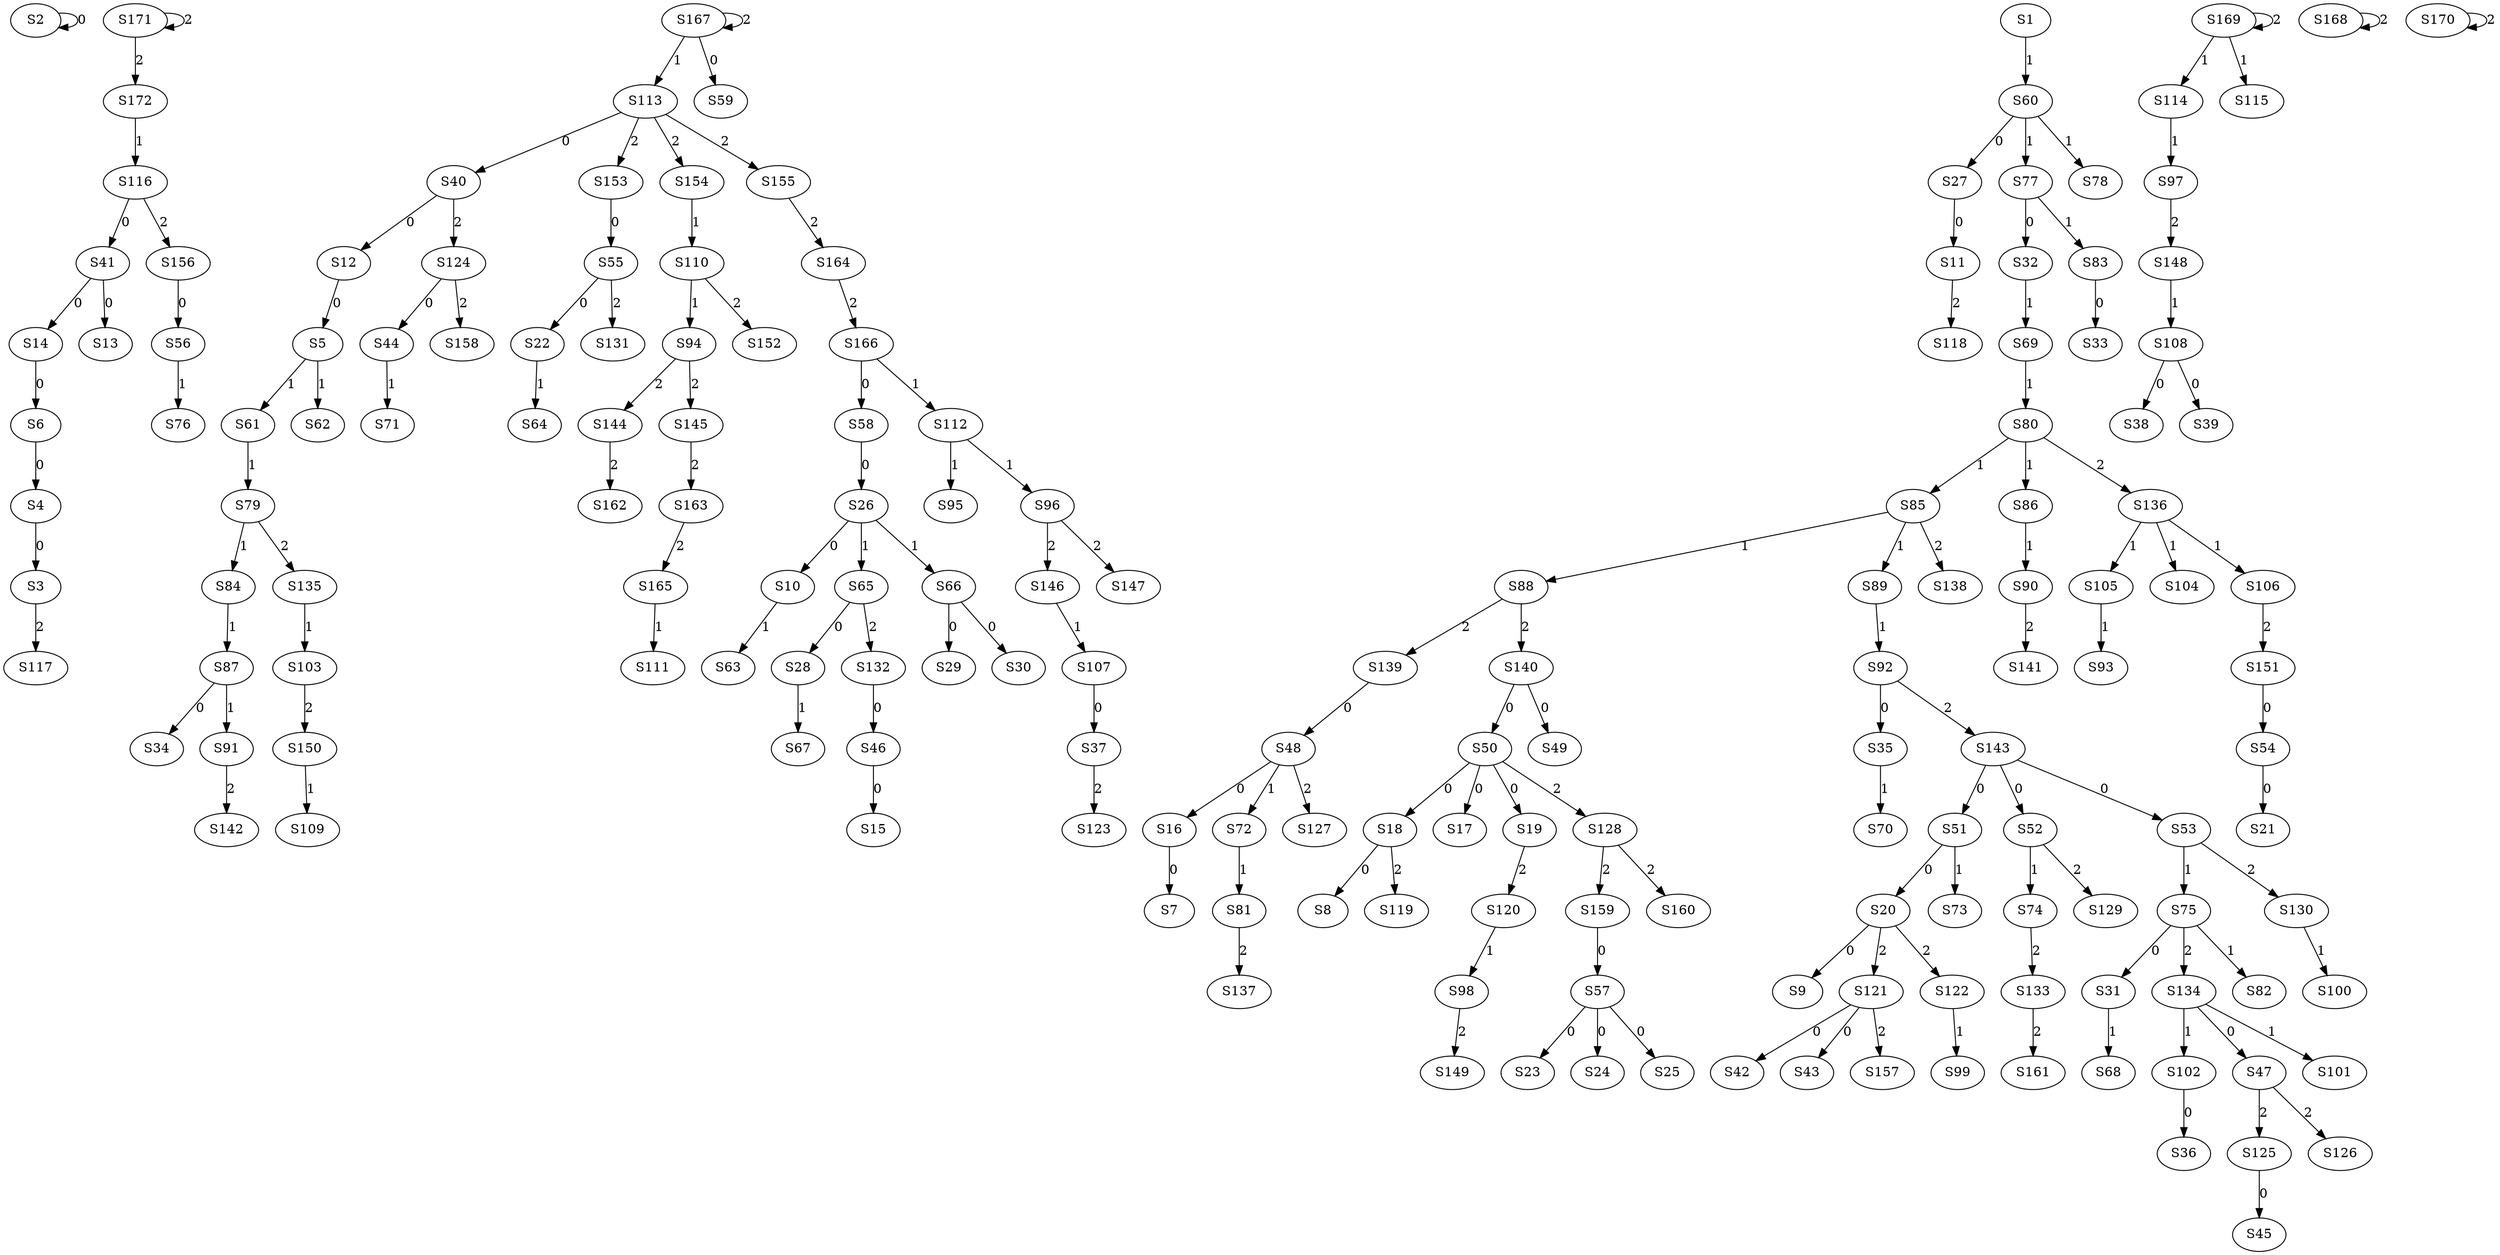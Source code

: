 strict digraph {
	S2 -> S2 [ label = 0 ];
	S4 -> S3 [ label = 0 ];
	S6 -> S4 [ label = 0 ];
	S12 -> S5 [ label = 0 ];
	S14 -> S6 [ label = 0 ];
	S16 -> S7 [ label = 0 ];
	S18 -> S8 [ label = 0 ];
	S20 -> S9 [ label = 0 ];
	S26 -> S10 [ label = 0 ];
	S27 -> S11 [ label = 0 ];
	S40 -> S12 [ label = 0 ];
	S41 -> S13 [ label = 0 ];
	S41 -> S14 [ label = 0 ];
	S46 -> S15 [ label = 0 ];
	S48 -> S16 [ label = 0 ];
	S50 -> S17 [ label = 0 ];
	S50 -> S18 [ label = 0 ];
	S50 -> S19 [ label = 0 ];
	S51 -> S20 [ label = 0 ];
	S54 -> S21 [ label = 0 ];
	S55 -> S22 [ label = 0 ];
	S57 -> S23 [ label = 0 ];
	S57 -> S24 [ label = 0 ];
	S57 -> S25 [ label = 0 ];
	S58 -> S26 [ label = 0 ];
	S60 -> S27 [ label = 0 ];
	S65 -> S28 [ label = 0 ];
	S66 -> S29 [ label = 0 ];
	S66 -> S30 [ label = 0 ];
	S75 -> S31 [ label = 0 ];
	S77 -> S32 [ label = 0 ];
	S83 -> S33 [ label = 0 ];
	S87 -> S34 [ label = 0 ];
	S92 -> S35 [ label = 0 ];
	S102 -> S36 [ label = 0 ];
	S107 -> S37 [ label = 0 ];
	S108 -> S38 [ label = 0 ];
	S108 -> S39 [ label = 0 ];
	S113 -> S40 [ label = 0 ];
	S116 -> S41 [ label = 0 ];
	S121 -> S42 [ label = 0 ];
	S121 -> S43 [ label = 0 ];
	S124 -> S44 [ label = 0 ];
	S125 -> S45 [ label = 0 ];
	S132 -> S46 [ label = 0 ];
	S134 -> S47 [ label = 0 ];
	S139 -> S48 [ label = 0 ];
	S140 -> S49 [ label = 0 ];
	S140 -> S50 [ label = 0 ];
	S143 -> S51 [ label = 0 ];
	S143 -> S52 [ label = 0 ];
	S143 -> S53 [ label = 0 ];
	S151 -> S54 [ label = 0 ];
	S153 -> S55 [ label = 0 ];
	S156 -> S56 [ label = 0 ];
	S159 -> S57 [ label = 0 ];
	S166 -> S58 [ label = 0 ];
	S167 -> S59 [ label = 0 ];
	S1 -> S60 [ label = 1 ];
	S5 -> S61 [ label = 1 ];
	S5 -> S62 [ label = 1 ];
	S10 -> S63 [ label = 1 ];
	S22 -> S64 [ label = 1 ];
	S26 -> S65 [ label = 1 ];
	S26 -> S66 [ label = 1 ];
	S28 -> S67 [ label = 1 ];
	S31 -> S68 [ label = 1 ];
	S32 -> S69 [ label = 1 ];
	S35 -> S70 [ label = 1 ];
	S44 -> S71 [ label = 1 ];
	S48 -> S72 [ label = 1 ];
	S51 -> S73 [ label = 1 ];
	S52 -> S74 [ label = 1 ];
	S53 -> S75 [ label = 1 ];
	S56 -> S76 [ label = 1 ];
	S60 -> S77 [ label = 1 ];
	S60 -> S78 [ label = 1 ];
	S61 -> S79 [ label = 1 ];
	S69 -> S80 [ label = 1 ];
	S72 -> S81 [ label = 1 ];
	S75 -> S82 [ label = 1 ];
	S77 -> S83 [ label = 1 ];
	S79 -> S84 [ label = 1 ];
	S80 -> S85 [ label = 1 ];
	S80 -> S86 [ label = 1 ];
	S84 -> S87 [ label = 1 ];
	S85 -> S88 [ label = 1 ];
	S85 -> S89 [ label = 1 ];
	S86 -> S90 [ label = 1 ];
	S87 -> S91 [ label = 1 ];
	S89 -> S92 [ label = 1 ];
	S105 -> S93 [ label = 1 ];
	S110 -> S94 [ label = 1 ];
	S112 -> S95 [ label = 1 ];
	S112 -> S96 [ label = 1 ];
	S114 -> S97 [ label = 1 ];
	S120 -> S98 [ label = 1 ];
	S122 -> S99 [ label = 1 ];
	S130 -> S100 [ label = 1 ];
	S134 -> S101 [ label = 1 ];
	S134 -> S102 [ label = 1 ];
	S135 -> S103 [ label = 1 ];
	S136 -> S104 [ label = 1 ];
	S136 -> S105 [ label = 1 ];
	S136 -> S106 [ label = 1 ];
	S146 -> S107 [ label = 1 ];
	S148 -> S108 [ label = 1 ];
	S150 -> S109 [ label = 1 ];
	S154 -> S110 [ label = 1 ];
	S165 -> S111 [ label = 1 ];
	S166 -> S112 [ label = 1 ];
	S167 -> S113 [ label = 1 ];
	S169 -> S114 [ label = 1 ];
	S169 -> S115 [ label = 1 ];
	S172 -> S116 [ label = 1 ];
	S3 -> S117 [ label = 2 ];
	S11 -> S118 [ label = 2 ];
	S18 -> S119 [ label = 2 ];
	S19 -> S120 [ label = 2 ];
	S20 -> S121 [ label = 2 ];
	S20 -> S122 [ label = 2 ];
	S37 -> S123 [ label = 2 ];
	S40 -> S124 [ label = 2 ];
	S47 -> S125 [ label = 2 ];
	S47 -> S126 [ label = 2 ];
	S48 -> S127 [ label = 2 ];
	S50 -> S128 [ label = 2 ];
	S52 -> S129 [ label = 2 ];
	S53 -> S130 [ label = 2 ];
	S55 -> S131 [ label = 2 ];
	S65 -> S132 [ label = 2 ];
	S74 -> S133 [ label = 2 ];
	S75 -> S134 [ label = 2 ];
	S79 -> S135 [ label = 2 ];
	S80 -> S136 [ label = 2 ];
	S81 -> S137 [ label = 2 ];
	S85 -> S138 [ label = 2 ];
	S88 -> S139 [ label = 2 ];
	S88 -> S140 [ label = 2 ];
	S90 -> S141 [ label = 2 ];
	S91 -> S142 [ label = 2 ];
	S92 -> S143 [ label = 2 ];
	S94 -> S144 [ label = 2 ];
	S94 -> S145 [ label = 2 ];
	S96 -> S146 [ label = 2 ];
	S96 -> S147 [ label = 2 ];
	S97 -> S148 [ label = 2 ];
	S98 -> S149 [ label = 2 ];
	S103 -> S150 [ label = 2 ];
	S106 -> S151 [ label = 2 ];
	S110 -> S152 [ label = 2 ];
	S113 -> S153 [ label = 2 ];
	S113 -> S154 [ label = 2 ];
	S113 -> S155 [ label = 2 ];
	S116 -> S156 [ label = 2 ];
	S121 -> S157 [ label = 2 ];
	S124 -> S158 [ label = 2 ];
	S128 -> S159 [ label = 2 ];
	S128 -> S160 [ label = 2 ];
	S133 -> S161 [ label = 2 ];
	S144 -> S162 [ label = 2 ];
	S145 -> S163 [ label = 2 ];
	S155 -> S164 [ label = 2 ];
	S163 -> S165 [ label = 2 ];
	S164 -> S166 [ label = 2 ];
	S167 -> S167 [ label = 2 ];
	S168 -> S168 [ label = 2 ];
	S169 -> S169 [ label = 2 ];
	S170 -> S170 [ label = 2 ];
	S171 -> S171 [ label = 2 ];
	S171 -> S172 [ label = 2 ];
}